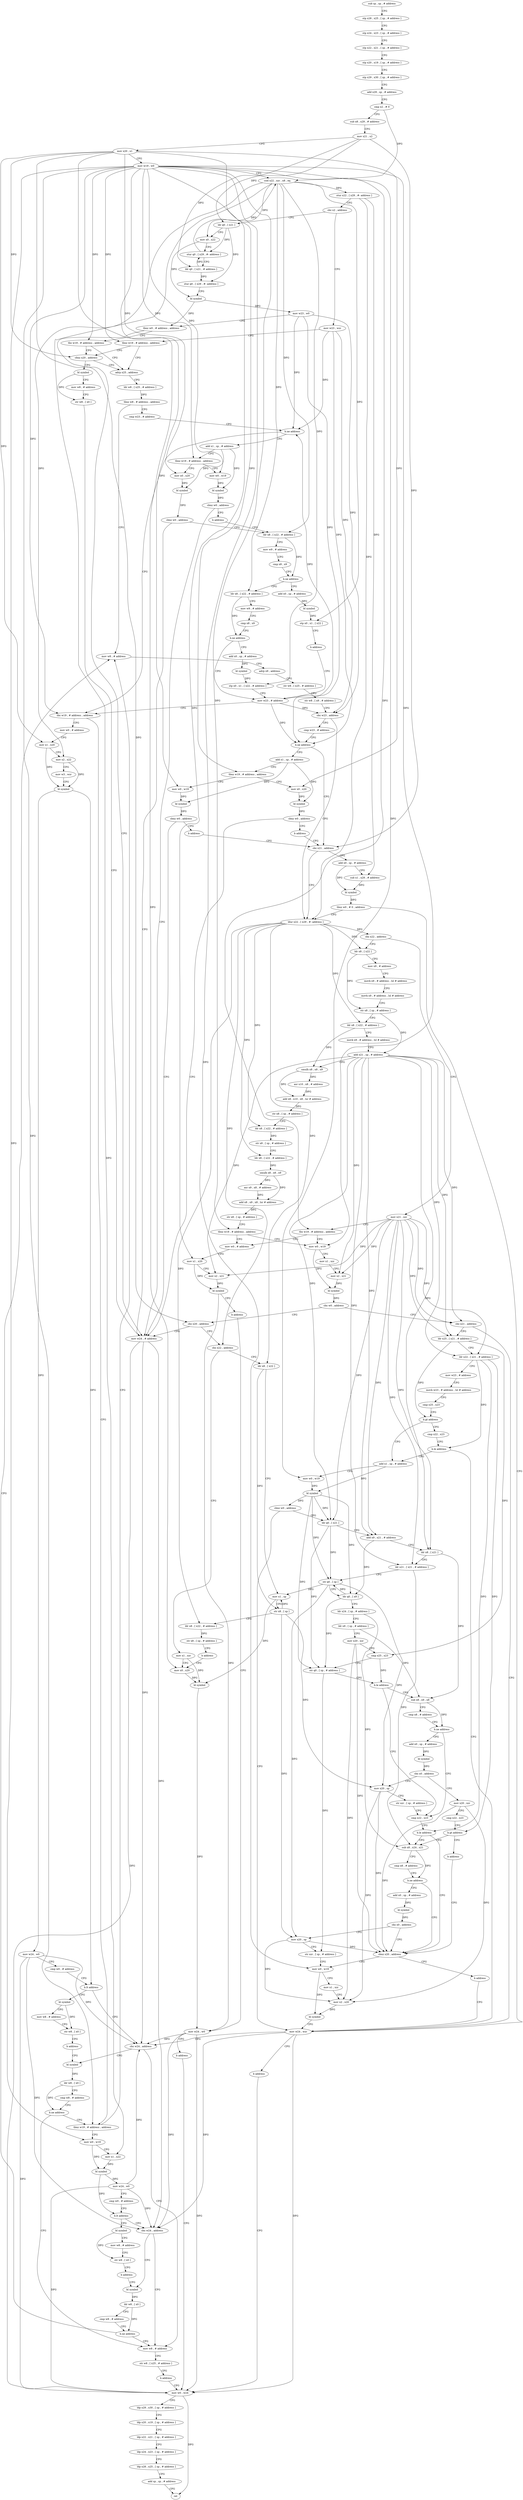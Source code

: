 digraph "func" {
"4260440" [label = "sub sp , sp , # address" ]
"4260444" [label = "stp x28 , x25 , [ sp , # address ]" ]
"4260448" [label = "stp x24 , x23 , [ sp , # address ]" ]
"4260452" [label = "stp x22 , x21 , [ sp , # address ]" ]
"4260456" [label = "stp x20 , x19 , [ sp , # address ]" ]
"4260460" [label = "stp x29 , x30 , [ sp , # address ]" ]
"4260464" [label = "add x29 , sp , # address" ]
"4260468" [label = "cmp x2 , # 0" ]
"4260472" [label = "sub x8 , x29 , # address" ]
"4260476" [label = "mov x21 , x2" ]
"4260480" [label = "mov x20 , x1" ]
"4260484" [label = "mov w19 , w0" ]
"4260488" [label = "csel x22 , xzr , x8 , eq" ]
"4260492" [label = "stur x22 , [ x29 , #- address ]" ]
"4260496" [label = "cbz x2 , address" ]
"4260588" [label = "mov w23 , wzr" ]
"4260500" [label = "ldr q0 , [ x21 ]" ]
"4260592" [label = "tbnz w19 , # address , address" ]
"4260536" [label = "cbnz x20 , address" ]
"4260596" [label = "adrp x25 , address" ]
"4260504" [label = "mov x0 , x22" ]
"4260508" [label = "stur q0 , [ x29 , #- address ]" ]
"4260512" [label = "ldr q0 , [ x21 , # address ]" ]
"4260516" [label = "stur q0 , [ x29 , #- address ]" ]
"4260520" [label = "bl symbol" ]
"4260524" [label = "mov w23 , w0" ]
"4260528" [label = "tbnz w0 , # address , address" ]
"4260552" [label = "mov w24 , # address" ]
"4260532" [label = "tbz w19 , # address , address" ]
"4260540" [label = "bl symbol" ]
"4260600" [label = "ldr w8 , [ x25 , # address ]" ]
"4260604" [label = "tbnz w8 , # address , address" ]
"4260852" [label = "mov w8 , # address" ]
"4260608" [label = "cmp w23 , # address" ]
"4260556" [label = "mov w0 , w24" ]
"4260544" [label = "mov w8 , # address" ]
"4260548" [label = "str w8 , [ x0 ]" ]
"4260856" [label = "adrp x9 , address" ]
"4260860" [label = "str w8 , [ x25 , # address ]" ]
"4260864" [label = "str w8 , [ x9 , # address ]" ]
"4260868" [label = "cbz w23 , address" ]
"4260900" [label = "ldur x22 , [ x29 , #- address ]" ]
"4260872" [label = "cmp w23 , # address" ]
"4260612" [label = "b.ne address" ]
"4260716" [label = "tbz w19 , # address , address" ]
"4260616" [label = "add x1 , sp , # address" ]
"4260904" [label = "cbz x22 , address" ]
"4261076" [label = "mov x21 , xzr" ]
"4260908" [label = "ldr x8 , [ x22 ]" ]
"4260876" [label = "b.ne address" ]
"4261052" [label = "add x1 , sp , # address" ]
"4260880" [label = "cbz x21 , address" ]
"4260788" [label = "tbnz w19 , # address , address" ]
"4260720" [label = "mov w0 , # address" ]
"4260620" [label = "tbnz w19 , # address , address" ]
"4260640" [label = "mov x0 , x20" ]
"4260624" [label = "mov w0 , w19" ]
"4261080" [label = "tbz w19 , # address , address" ]
"4260988" [label = "mov w0 , w19" ]
"4261084" [label = "mov w0 , # address" ]
"4260912" [label = "mov x9 , # address" ]
"4260916" [label = "movk x9 , # address , lsl # address" ]
"4260920" [label = "movk x9 , # address , lsl # address" ]
"4260924" [label = "str x8 , [ sp , # address ]" ]
"4260928" [label = "ldr x8 , [ x22 , # address ]" ]
"4260932" [label = "movk x9 , # address , lsl # address" ]
"4260936" [label = "add x21 , sp , # address" ]
"4260940" [label = "smulh x8 , x8 , x9" ]
"4260944" [label = "asr x10 , x8 , # address" ]
"4260948" [label = "add x8 , x10 , x8 , lsr # address" ]
"4260952" [label = "str x8 , [ sp , # address ]" ]
"4260956" [label = "ldr x8 , [ x22 , # address ]" ]
"4260960" [label = "str x8 , [ sp , # address ]" ]
"4260964" [label = "ldr x8 , [ x22 , # address ]" ]
"4260968" [label = "smulh x8 , x8 , x9" ]
"4260972" [label = "asr x9 , x8 , # address" ]
"4260976" [label = "add x8 , x9 , x8 , lsr # address" ]
"4260980" [label = "str x8 , [ sp , # address ]" ]
"4260984" [label = "tbnz w19 , # address , address" ]
"4261056" [label = "tbnz w19 , # address , address" ]
"4261244" [label = "mov x0 , x20" ]
"4261060" [label = "mov w0 , w19" ]
"4260884" [label = "add x0 , sp , # address" ]
"4260792" [label = "mov w0 , w19" ]
"4260724" [label = "mov x1 , x20" ]
"4260728" [label = "mov x2 , x22" ]
"4260732" [label = "mov w3 , wzr" ]
"4260736" [label = "bl symbol" ]
"4260740" [label = "mov w24 , w0" ]
"4260744" [label = "cmp w0 , # address" ]
"4260748" [label = "b.lt address" ]
"4260768" [label = "cbz w24 , address" ]
"4260752" [label = "bl symbol" ]
"4260644" [label = "bl symbol" ]
"4260648" [label = "cbnz w0 , address" ]
"4260652" [label = "ldr x8 , [ x22 , # address ]" ]
"4260628" [label = "bl symbol" ]
"4260632" [label = "cbnz w0 , address" ]
"4260636" [label = "b address" ]
"4260992" [label = "mov x1 , xzr" ]
"4260996" [label = "mov x2 , x21" ]
"4261000" [label = "bl symbol" ]
"4261004" [label = "cbz w0 , address" ]
"4261104" [label = "cbz x21 , address" ]
"4261008" [label = "cbz x20 , address" ]
"4261088" [label = "mov x1 , x20" ]
"4261092" [label = "mov x2 , x21" ]
"4261096" [label = "bl symbol" ]
"4261100" [label = "b address" ]
"4261272" [label = "mov w24 , w0" ]
"4261248" [label = "bl symbol" ]
"4261252" [label = "cbnz w0 , address" ]
"4261256" [label = "b address" ]
"4261064" [label = "bl symbol" ]
"4261068" [label = "cbnz w0 , address" ]
"4261072" [label = "b address" ]
"4260888" [label = "sub x1 , x29 , # address" ]
"4260892" [label = "bl symbol" ]
"4260896" [label = "tbnz w0 , # 0 , address" ]
"4261352" [label = "mov w24 , wzr" ]
"4260796" [label = "mov x1 , x22" ]
"4260800" [label = "bl symbol" ]
"4260804" [label = "mov w24 , w0" ]
"4260808" [label = "cmp w0 , # address" ]
"4260812" [label = "b.lt address" ]
"4260832" [label = "cbz w24 , address" ]
"4260816" [label = "bl symbol" ]
"4261040" [label = "mov w8 , # address" ]
"4260772" [label = "bl symbol" ]
"4260756" [label = "mov w8 , # address" ]
"4260760" [label = "str w8 , [ x0 ]" ]
"4260764" [label = "b address" ]
"4260656" [label = "mov w9 , # address" ]
"4260660" [label = "cmp x8 , x9" ]
"4260664" [label = "b.ne address" ]
"4260684" [label = "ldr x8 , [ x22 , # address ]" ]
"4260668" [label = "add x0 , sp , # address" ]
"4261108" [label = "ldr x25 , [ x21 , # address ]" ]
"4261012" [label = "cbz x22 , address" ]
"4261276" [label = "b address" ]
"4261356" [label = "b address" ]
"4260836" [label = "bl symbol" ]
"4260820" [label = "mov w8 , # address" ]
"4260824" [label = "str w8 , [ x0 ]" ]
"4260828" [label = "b address" ]
"4261044" [label = "str w8 , [ x25 , # address ]" ]
"4261048" [label = "b address" ]
"4260776" [label = "ldr w8 , [ x0 ]" ]
"4260780" [label = "cmp w8 , # address" ]
"4260784" [label = "b.ne address" ]
"4260688" [label = "mov w9 , # address" ]
"4260692" [label = "cmp x8 , x9" ]
"4260696" [label = "b.ne address" ]
"4260712" [label = "mov w23 , # address" ]
"4260700" [label = "add x0 , sp , # address" ]
"4260672" [label = "bl symbol" ]
"4260676" [label = "stp x0 , x1 , [ x22 ]" ]
"4260680" [label = "b address" ]
"4261112" [label = "ldr x22 , [ x21 , # address ]" ]
"4261116" [label = "mov w23 , # address" ]
"4261120" [label = "movk w23 , # address , lsl # address" ]
"4261124" [label = "cmp x25 , x23" ]
"4261128" [label = "b.gt address" ]
"4261140" [label = "add x1 , sp , # address" ]
"4261132" [label = "cmp x22 , x23" ]
"4261260" [label = "mov x1 , xzr" ]
"4261016" [label = "ldr x8 , [ x22 ]" ]
"4260560" [label = "ldp x29 , x30 , [ sp , # address ]" ]
"4260564" [label = "ldp x20 , x19 , [ sp , # address ]" ]
"4260568" [label = "ldp x22 , x21 , [ sp , # address ]" ]
"4260572" [label = "ldp x24 , x23 , [ sp , # address ]" ]
"4260576" [label = "ldp x28 , x25 , [ sp , # address ]" ]
"4260580" [label = "add sp , sp , # address" ]
"4260584" [label = "ret" ]
"4260840" [label = "ldr w8 , [ x0 ]" ]
"4260844" [label = "cmp w8 , # address" ]
"4260848" [label = "b.ne address" ]
"4260704" [label = "bl symbol" ]
"4260708" [label = "stp x0 , x1 , [ x22 , # address ]" ]
"4261144" [label = "mov w0 , w19" ]
"4261148" [label = "bl symbol" ]
"4261152" [label = "cbnz w0 , address" ]
"4261156" [label = "ldr q0 , [ x21 ]" ]
"4261136" [label = "b.le address" ]
"4261264" [label = "mov x0 , x20" ]
"4261020" [label = "mov x1 , sp" ]
"4261024" [label = "str x8 , [ sp ]" ]
"4261028" [label = "ldr x8 , [ x22 , # address ]" ]
"4261032" [label = "str x8 , [ sp , # address ]" ]
"4261036" [label = "b address" ]
"4261160" [label = "add x9 , x21 , # address" ]
"4261164" [label = "ldr x8 , [ x21 ]" ]
"4261168" [label = "ldr x21 , [ x21 , # address ]" ]
"4261172" [label = "str q0 , [ sp ]" ]
"4261176" [label = "ldr q0 , [ x9 ]" ]
"4261180" [label = "ldr x24 , [ sp , # address ]" ]
"4261184" [label = "ldr x9 , [ sp , # address ]" ]
"4261188" [label = "mov x20 , xzr" ]
"4261192" [label = "cmp x25 , x23" ]
"4261196" [label = "str q0 , [ sp , # address ]" ]
"4261200" [label = "b.le address" ]
"4261288" [label = "cmp x22 , x23" ]
"4261204" [label = "sub x8 , x9 , x8" ]
"4261268" [label = "bl symbol" ]
"4261292" [label = "b.le address" ]
"4261320" [label = "cbnz x20 , address" ]
"4261296" [label = "sub x8 , x24 , x21" ]
"4261208" [label = "cmp x8 , # address" ]
"4261212" [label = "b.ne address" ]
"4261216" [label = "add x0 , sp , # address" ]
"4261336" [label = "mov w0 , w19" ]
"4261324" [label = "b address" ]
"4261300" [label = "cmp x8 , # address" ]
"4261304" [label = "b.ne address" ]
"4261308" [label = "add x0 , sp , # address" ]
"4261220" [label = "bl symbol" ]
"4261224" [label = "cbz x0 , address" ]
"4261280" [label = "mov x20 , sp" ]
"4261228" [label = "mov x20 , xzr" ]
"4261340" [label = "mov x1 , xzr" ]
"4261344" [label = "mov x2 , x20" ]
"4261348" [label = "bl symbol" ]
"4261312" [label = "bl symbol" ]
"4261316" [label = "cbz x0 , address" ]
"4261328" [label = "mov x20 , sp" ]
"4261284" [label = "str xzr , [ sp , # address ]" ]
"4261232" [label = "cmp x22 , x23" ]
"4261236" [label = "b.gt address" ]
"4261240" [label = "b address" ]
"4261332" [label = "str xzr , [ sp , # address ]" ]
"4260440" -> "4260444" [ label = "CFG" ]
"4260444" -> "4260448" [ label = "CFG" ]
"4260448" -> "4260452" [ label = "CFG" ]
"4260452" -> "4260456" [ label = "CFG" ]
"4260456" -> "4260460" [ label = "CFG" ]
"4260460" -> "4260464" [ label = "CFG" ]
"4260464" -> "4260468" [ label = "CFG" ]
"4260468" -> "4260472" [ label = "CFG" ]
"4260468" -> "4260488" [ label = "DFG" ]
"4260472" -> "4260476" [ label = "CFG" ]
"4260476" -> "4260480" [ label = "CFG" ]
"4260476" -> "4260500" [ label = "DFG" ]
"4260476" -> "4260512" [ label = "DFG" ]
"4260476" -> "4260880" [ label = "DFG" ]
"4260480" -> "4260484" [ label = "CFG" ]
"4260480" -> "4260536" [ label = "DFG" ]
"4260480" -> "4260724" [ label = "DFG" ]
"4260480" -> "4260640" [ label = "DFG" ]
"4260480" -> "4261088" [ label = "DFG" ]
"4260480" -> "4261244" [ label = "DFG" ]
"4260480" -> "4261008" [ label = "DFG" ]
"4260480" -> "4261264" [ label = "DFG" ]
"4260484" -> "4260488" [ label = "CFG" ]
"4260484" -> "4260592" [ label = "DFG" ]
"4260484" -> "4260532" [ label = "DFG" ]
"4260484" -> "4260716" [ label = "DFG" ]
"4260484" -> "4260620" [ label = "DFG" ]
"4260484" -> "4261080" [ label = "DFG" ]
"4260484" -> "4260984" [ label = "DFG" ]
"4260484" -> "4261056" [ label = "DFG" ]
"4260484" -> "4260788" [ label = "DFG" ]
"4260484" -> "4260624" [ label = "DFG" ]
"4260484" -> "4260988" [ label = "DFG" ]
"4260484" -> "4261060" [ label = "DFG" ]
"4260484" -> "4260792" [ label = "DFG" ]
"4260484" -> "4261144" [ label = "DFG" ]
"4260484" -> "4261336" [ label = "DFG" ]
"4260488" -> "4260492" [ label = "DFG" ]
"4260488" -> "4260504" [ label = "DFG" ]
"4260488" -> "4260728" [ label = "DFG" ]
"4260488" -> "4260796" [ label = "DFG" ]
"4260488" -> "4260652" [ label = "DFG" ]
"4260488" -> "4260684" [ label = "DFG" ]
"4260488" -> "4260676" [ label = "DFG" ]
"4260488" -> "4260708" [ label = "DFG" ]
"4260492" -> "4260496" [ label = "CFG" ]
"4260492" -> "4260900" [ label = "DFG" ]
"4260492" -> "4260888" [ label = "DFG" ]
"4260496" -> "4260588" [ label = "CFG" ]
"4260496" -> "4260500" [ label = "CFG" ]
"4260588" -> "4260592" [ label = "CFG" ]
"4260588" -> "4260868" [ label = "DFG" ]
"4260588" -> "4260612" [ label = "DFG" ]
"4260588" -> "4260876" [ label = "DFG" ]
"4260500" -> "4260504" [ label = "CFG" ]
"4260500" -> "4260508" [ label = "DFG" ]
"4260500" -> "4260516" [ label = "DFG" ]
"4260592" -> "4260536" [ label = "CFG" ]
"4260592" -> "4260596" [ label = "CFG" ]
"4260536" -> "4260596" [ label = "CFG" ]
"4260536" -> "4260540" [ label = "CFG" ]
"4260596" -> "4260600" [ label = "CFG" ]
"4260504" -> "4260508" [ label = "CFG" ]
"4260504" -> "4260520" [ label = "DFG" ]
"4260508" -> "4260512" [ label = "CFG" ]
"4260508" -> "4260488" [ label = "DFG" ]
"4260512" -> "4260516" [ label = "DFG" ]
"4260512" -> "4260508" [ label = "DFG" ]
"4260516" -> "4260520" [ label = "CFG" ]
"4260520" -> "4260524" [ label = "DFG" ]
"4260520" -> "4260528" [ label = "DFG" ]
"4260524" -> "4260528" [ label = "CFG" ]
"4260524" -> "4260868" [ label = "DFG" ]
"4260524" -> "4260612" [ label = "DFG" ]
"4260524" -> "4260876" [ label = "DFG" ]
"4260528" -> "4260552" [ label = "CFG" ]
"4260528" -> "4260532" [ label = "CFG" ]
"4260552" -> "4260556" [ label = "DFG" ]
"4260552" -> "4260768" [ label = "DFG" ]
"4260552" -> "4260832" [ label = "DFG" ]
"4260532" -> "4260596" [ label = "CFG" ]
"4260532" -> "4260536" [ label = "CFG" ]
"4260540" -> "4260544" [ label = "CFG" ]
"4260540" -> "4260548" [ label = "DFG" ]
"4260600" -> "4260604" [ label = "DFG" ]
"4260604" -> "4260852" [ label = "CFG" ]
"4260604" -> "4260608" [ label = "CFG" ]
"4260852" -> "4260856" [ label = "CFG" ]
"4260608" -> "4260612" [ label = "CFG" ]
"4260556" -> "4260560" [ label = "CFG" ]
"4260556" -> "4260584" [ label = "DFG" ]
"4260544" -> "4260548" [ label = "CFG" ]
"4260548" -> "4260552" [ label = "CFG" ]
"4260856" -> "4260860" [ label = "CFG" ]
"4260860" -> "4260864" [ label = "CFG" ]
"4260864" -> "4260868" [ label = "CFG" ]
"4260868" -> "4260900" [ label = "CFG" ]
"4260868" -> "4260872" [ label = "CFG" ]
"4260900" -> "4260904" [ label = "DFG" ]
"4260900" -> "4260908" [ label = "DFG" ]
"4260900" -> "4260928" [ label = "DFG" ]
"4260900" -> "4260956" [ label = "DFG" ]
"4260900" -> "4260964" [ label = "DFG" ]
"4260900" -> "4261012" [ label = "DFG" ]
"4260900" -> "4261016" [ label = "DFG" ]
"4260900" -> "4261028" [ label = "DFG" ]
"4260872" -> "4260876" [ label = "CFG" ]
"4260612" -> "4260716" [ label = "CFG" ]
"4260612" -> "4260616" [ label = "CFG" ]
"4260716" -> "4260788" [ label = "CFG" ]
"4260716" -> "4260720" [ label = "CFG" ]
"4260616" -> "4260620" [ label = "CFG" ]
"4260616" -> "4260644" [ label = "DFG" ]
"4260616" -> "4260628" [ label = "DFG" ]
"4260904" -> "4261076" [ label = "CFG" ]
"4260904" -> "4260908" [ label = "CFG" ]
"4261076" -> "4261080" [ label = "CFG" ]
"4261076" -> "4260996" [ label = "DFG" ]
"4261076" -> "4261092" [ label = "DFG" ]
"4261076" -> "4261104" [ label = "DFG" ]
"4261076" -> "4261108" [ label = "DFG" ]
"4261076" -> "4261112" [ label = "DFG" ]
"4261076" -> "4261156" [ label = "DFG" ]
"4261076" -> "4261160" [ label = "DFG" ]
"4261076" -> "4261164" [ label = "DFG" ]
"4261076" -> "4261168" [ label = "DFG" ]
"4260908" -> "4260912" [ label = "CFG" ]
"4260908" -> "4260924" [ label = "DFG" ]
"4260876" -> "4261052" [ label = "CFG" ]
"4260876" -> "4260880" [ label = "CFG" ]
"4261052" -> "4261056" [ label = "CFG" ]
"4261052" -> "4261248" [ label = "DFG" ]
"4261052" -> "4261064" [ label = "DFG" ]
"4260880" -> "4260900" [ label = "CFG" ]
"4260880" -> "4260884" [ label = "CFG" ]
"4260788" -> "4260852" [ label = "CFG" ]
"4260788" -> "4260792" [ label = "CFG" ]
"4260720" -> "4260724" [ label = "CFG" ]
"4260620" -> "4260640" [ label = "CFG" ]
"4260620" -> "4260624" [ label = "CFG" ]
"4260640" -> "4260644" [ label = "DFG" ]
"4260624" -> "4260628" [ label = "DFG" ]
"4261080" -> "4260988" [ label = "CFG" ]
"4261080" -> "4261084" [ label = "CFG" ]
"4260988" -> "4260992" [ label = "CFG" ]
"4260988" -> "4261000" [ label = "DFG" ]
"4261084" -> "4261088" [ label = "CFG" ]
"4260912" -> "4260916" [ label = "CFG" ]
"4260916" -> "4260920" [ label = "CFG" ]
"4260920" -> "4260924" [ label = "CFG" ]
"4260924" -> "4260928" [ label = "CFG" ]
"4260924" -> "4260936" [ label = "DFG" ]
"4260928" -> "4260932" [ label = "CFG" ]
"4260928" -> "4260940" [ label = "DFG" ]
"4260932" -> "4260936" [ label = "CFG" ]
"4260936" -> "4260940" [ label = "CFG" ]
"4260936" -> "4260996" [ label = "DFG" ]
"4260936" -> "4261092" [ label = "DFG" ]
"4260936" -> "4261104" [ label = "DFG" ]
"4260936" -> "4261108" [ label = "DFG" ]
"4260936" -> "4261112" [ label = "DFG" ]
"4260936" -> "4261156" [ label = "DFG" ]
"4260936" -> "4261160" [ label = "DFG" ]
"4260936" -> "4261164" [ label = "DFG" ]
"4260936" -> "4261168" [ label = "DFG" ]
"4260940" -> "4260944" [ label = "DFG" ]
"4260940" -> "4260948" [ label = "DFG" ]
"4260944" -> "4260948" [ label = "DFG" ]
"4260948" -> "4260952" [ label = "DFG" ]
"4260952" -> "4260956" [ label = "CFG" ]
"4260956" -> "4260960" [ label = "DFG" ]
"4260960" -> "4260964" [ label = "CFG" ]
"4260964" -> "4260968" [ label = "DFG" ]
"4260968" -> "4260972" [ label = "DFG" ]
"4260968" -> "4260976" [ label = "DFG" ]
"4260972" -> "4260976" [ label = "DFG" ]
"4260976" -> "4260980" [ label = "DFG" ]
"4260980" -> "4260984" [ label = "CFG" ]
"4260984" -> "4261084" [ label = "CFG" ]
"4260984" -> "4260988" [ label = "CFG" ]
"4261056" -> "4261244" [ label = "CFG" ]
"4261056" -> "4261060" [ label = "CFG" ]
"4261244" -> "4261248" [ label = "DFG" ]
"4261060" -> "4261064" [ label = "DFG" ]
"4260884" -> "4260888" [ label = "CFG" ]
"4260884" -> "4260892" [ label = "DFG" ]
"4260792" -> "4260796" [ label = "CFG" ]
"4260792" -> "4260800" [ label = "DFG" ]
"4260724" -> "4260728" [ label = "CFG" ]
"4260724" -> "4260736" [ label = "DFG" ]
"4260728" -> "4260732" [ label = "CFG" ]
"4260728" -> "4260736" [ label = "DFG" ]
"4260732" -> "4260736" [ label = "CFG" ]
"4260736" -> "4260740" [ label = "DFG" ]
"4260736" -> "4260748" [ label = "DFG" ]
"4260740" -> "4260744" [ label = "CFG" ]
"4260740" -> "4260556" [ label = "DFG" ]
"4260740" -> "4260768" [ label = "DFG" ]
"4260740" -> "4260832" [ label = "DFG" ]
"4260744" -> "4260748" [ label = "CFG" ]
"4260748" -> "4260768" [ label = "CFG" ]
"4260748" -> "4260752" [ label = "CFG" ]
"4260768" -> "4261040" [ label = "CFG" ]
"4260768" -> "4260772" [ label = "CFG" ]
"4260752" -> "4260756" [ label = "CFG" ]
"4260752" -> "4260760" [ label = "DFG" ]
"4260644" -> "4260648" [ label = "DFG" ]
"4260648" -> "4260552" [ label = "CFG" ]
"4260648" -> "4260652" [ label = "CFG" ]
"4260652" -> "4260656" [ label = "CFG" ]
"4260652" -> "4260664" [ label = "DFG" ]
"4260628" -> "4260632" [ label = "DFG" ]
"4260632" -> "4260552" [ label = "CFG" ]
"4260632" -> "4260636" [ label = "CFG" ]
"4260636" -> "4260652" [ label = "CFG" ]
"4260992" -> "4260996" [ label = "CFG" ]
"4260996" -> "4261000" [ label = "DFG" ]
"4261000" -> "4261004" [ label = "DFG" ]
"4261004" -> "4261104" [ label = "CFG" ]
"4261004" -> "4261008" [ label = "CFG" ]
"4261104" -> "4261352" [ label = "CFG" ]
"4261104" -> "4261108" [ label = "CFG" ]
"4261008" -> "4260552" [ label = "CFG" ]
"4261008" -> "4261012" [ label = "CFG" ]
"4261088" -> "4261092" [ label = "CFG" ]
"4261088" -> "4261096" [ label = "DFG" ]
"4261092" -> "4261096" [ label = "DFG" ]
"4261096" -> "4261100" [ label = "CFG" ]
"4261096" -> "4261272" [ label = "DFG" ]
"4261100" -> "4261272" [ label = "CFG" ]
"4261272" -> "4261276" [ label = "CFG" ]
"4261272" -> "4260556" [ label = "DFG" ]
"4261272" -> "4260768" [ label = "DFG" ]
"4261272" -> "4260832" [ label = "DFG" ]
"4261248" -> "4261252" [ label = "DFG" ]
"4261252" -> "4260552" [ label = "CFG" ]
"4261252" -> "4261256" [ label = "CFG" ]
"4261256" -> "4260880" [ label = "CFG" ]
"4261064" -> "4261068" [ label = "DFG" ]
"4261068" -> "4260552" [ label = "CFG" ]
"4261068" -> "4261072" [ label = "CFG" ]
"4261072" -> "4260880" [ label = "CFG" ]
"4260888" -> "4260892" [ label = "DFG" ]
"4260892" -> "4260896" [ label = "DFG" ]
"4260896" -> "4261352" [ label = "CFG" ]
"4260896" -> "4260900" [ label = "CFG" ]
"4261352" -> "4261356" [ label = "CFG" ]
"4261352" -> "4260556" [ label = "DFG" ]
"4261352" -> "4260768" [ label = "DFG" ]
"4261352" -> "4260832" [ label = "DFG" ]
"4260796" -> "4260800" [ label = "DFG" ]
"4260800" -> "4260804" [ label = "DFG" ]
"4260800" -> "4260812" [ label = "DFG" ]
"4260804" -> "4260808" [ label = "CFG" ]
"4260804" -> "4260556" [ label = "DFG" ]
"4260804" -> "4260768" [ label = "DFG" ]
"4260804" -> "4260832" [ label = "DFG" ]
"4260808" -> "4260812" [ label = "CFG" ]
"4260812" -> "4260832" [ label = "CFG" ]
"4260812" -> "4260816" [ label = "CFG" ]
"4260832" -> "4261040" [ label = "CFG" ]
"4260832" -> "4260836" [ label = "CFG" ]
"4260816" -> "4260820" [ label = "CFG" ]
"4260816" -> "4260824" [ label = "DFG" ]
"4261040" -> "4261044" [ label = "CFG" ]
"4260772" -> "4260776" [ label = "DFG" ]
"4260756" -> "4260760" [ label = "CFG" ]
"4260760" -> "4260764" [ label = "CFG" ]
"4260764" -> "4260772" [ label = "CFG" ]
"4260656" -> "4260660" [ label = "CFG" ]
"4260660" -> "4260664" [ label = "CFG" ]
"4260664" -> "4260684" [ label = "CFG" ]
"4260664" -> "4260668" [ label = "CFG" ]
"4260684" -> "4260688" [ label = "CFG" ]
"4260684" -> "4260696" [ label = "DFG" ]
"4260668" -> "4260672" [ label = "DFG" ]
"4261108" -> "4261112" [ label = "CFG" ]
"4261108" -> "4261128" [ label = "DFG" ]
"4261108" -> "4261192" [ label = "DFG" ]
"4261012" -> "4261260" [ label = "CFG" ]
"4261012" -> "4261016" [ label = "CFG" ]
"4261276" -> "4260556" [ label = "CFG" ]
"4261356" -> "4260556" [ label = "CFG" ]
"4260836" -> "4260840" [ label = "DFG" ]
"4260820" -> "4260824" [ label = "CFG" ]
"4260824" -> "4260828" [ label = "CFG" ]
"4260828" -> "4260836" [ label = "CFG" ]
"4261044" -> "4261048" [ label = "CFG" ]
"4261048" -> "4260556" [ label = "CFG" ]
"4260776" -> "4260780" [ label = "CFG" ]
"4260776" -> "4260784" [ label = "DFG" ]
"4260780" -> "4260784" [ label = "CFG" ]
"4260784" -> "4261040" [ label = "CFG" ]
"4260784" -> "4260788" [ label = "CFG" ]
"4260688" -> "4260692" [ label = "CFG" ]
"4260692" -> "4260696" [ label = "CFG" ]
"4260696" -> "4260712" [ label = "CFG" ]
"4260696" -> "4260700" [ label = "CFG" ]
"4260712" -> "4260716" [ label = "CFG" ]
"4260712" -> "4260868" [ label = "DFG" ]
"4260712" -> "4260612" [ label = "DFG" ]
"4260712" -> "4260876" [ label = "DFG" ]
"4260700" -> "4260704" [ label = "DFG" ]
"4260672" -> "4260676" [ label = "DFG" ]
"4260676" -> "4260680" [ label = "CFG" ]
"4260680" -> "4260712" [ label = "CFG" ]
"4261112" -> "4261116" [ label = "CFG" ]
"4261112" -> "4261136" [ label = "DFG" ]
"4261112" -> "4261292" [ label = "DFG" ]
"4261112" -> "4261236" [ label = "DFG" ]
"4261116" -> "4261120" [ label = "CFG" ]
"4261120" -> "4261124" [ label = "CFG" ]
"4261124" -> "4261128" [ label = "CFG" ]
"4261128" -> "4261140" [ label = "CFG" ]
"4261128" -> "4261132" [ label = "CFG" ]
"4261140" -> "4261144" [ label = "CFG" ]
"4261140" -> "4261148" [ label = "DFG" ]
"4261132" -> "4261136" [ label = "CFG" ]
"4261260" -> "4261264" [ label = "CFG" ]
"4261260" -> "4261268" [ label = "DFG" ]
"4261016" -> "4261020" [ label = "CFG" ]
"4261016" -> "4261024" [ label = "DFG" ]
"4260560" -> "4260564" [ label = "CFG" ]
"4260564" -> "4260568" [ label = "CFG" ]
"4260568" -> "4260572" [ label = "CFG" ]
"4260572" -> "4260576" [ label = "CFG" ]
"4260576" -> "4260580" [ label = "CFG" ]
"4260580" -> "4260584" [ label = "CFG" ]
"4260840" -> "4260844" [ label = "CFG" ]
"4260840" -> "4260848" [ label = "DFG" ]
"4260844" -> "4260848" [ label = "CFG" ]
"4260848" -> "4261040" [ label = "CFG" ]
"4260848" -> "4260852" [ label = "CFG" ]
"4260704" -> "4260708" [ label = "DFG" ]
"4260708" -> "4260712" [ label = "CFG" ]
"4261144" -> "4261148" [ label = "DFG" ]
"4261148" -> "4261152" [ label = "DFG" ]
"4261148" -> "4261156" [ label = "DFG" ]
"4261148" -> "4261172" [ label = "DFG" ]
"4261148" -> "4261176" [ label = "DFG" ]
"4261148" -> "4261196" [ label = "DFG" ]
"4261152" -> "4261352" [ label = "CFG" ]
"4261152" -> "4261156" [ label = "CFG" ]
"4261156" -> "4261160" [ label = "CFG" ]
"4261156" -> "4261172" [ label = "DFG" ]
"4261156" -> "4261196" [ label = "DFG" ]
"4261136" -> "4261352" [ label = "CFG" ]
"4261136" -> "4261140" [ label = "CFG" ]
"4261264" -> "4261268" [ label = "DFG" ]
"4261020" -> "4261024" [ label = "CFG" ]
"4261020" -> "4261268" [ label = "DFG" ]
"4261024" -> "4261028" [ label = "CFG" ]
"4261024" -> "4261020" [ label = "DFG" ]
"4261024" -> "4261280" [ label = "DFG" ]
"4261024" -> "4261328" [ label = "DFG" ]
"4261028" -> "4261032" [ label = "DFG" ]
"4261032" -> "4261036" [ label = "CFG" ]
"4261036" -> "4261264" [ label = "CFG" ]
"4261160" -> "4261164" [ label = "CFG" ]
"4261160" -> "4261176" [ label = "DFG" ]
"4261164" -> "4261168" [ label = "CFG" ]
"4261164" -> "4261204" [ label = "DFG" ]
"4261168" -> "4261172" [ label = "CFG" ]
"4261168" -> "4261296" [ label = "DFG" ]
"4261172" -> "4261176" [ label = "CFG" ]
"4261172" -> "4261020" [ label = "DFG" ]
"4261172" -> "4261280" [ label = "DFG" ]
"4261172" -> "4261328" [ label = "DFG" ]
"4261176" -> "4261180" [ label = "CFG" ]
"4261176" -> "4261172" [ label = "DFG" ]
"4261176" -> "4261196" [ label = "DFG" ]
"4261180" -> "4261184" [ label = "CFG" ]
"4261180" -> "4261296" [ label = "DFG" ]
"4261184" -> "4261188" [ label = "CFG" ]
"4261184" -> "4261204" [ label = "DFG" ]
"4261188" -> "4261192" [ label = "CFG" ]
"4261188" -> "4261320" [ label = "DFG" ]
"4261188" -> "4261344" [ label = "DFG" ]
"4261192" -> "4261196" [ label = "CFG" ]
"4261192" -> "4261200" [ label = "DFG" ]
"4261196" -> "4261200" [ label = "CFG" ]
"4261196" -> "4261332" [ label = "DFG" ]
"4261200" -> "4261288" [ label = "CFG" ]
"4261200" -> "4261204" [ label = "CFG" ]
"4261288" -> "4261292" [ label = "CFG" ]
"4261204" -> "4261208" [ label = "CFG" ]
"4261204" -> "4261212" [ label = "DFG" ]
"4261268" -> "4261272" [ label = "DFG" ]
"4261292" -> "4261320" [ label = "CFG" ]
"4261292" -> "4261296" [ label = "CFG" ]
"4261320" -> "4261336" [ label = "CFG" ]
"4261320" -> "4261324" [ label = "CFG" ]
"4261296" -> "4261300" [ label = "CFG" ]
"4261296" -> "4261304" [ label = "DFG" ]
"4261208" -> "4261212" [ label = "CFG" ]
"4261212" -> "4261288" [ label = "CFG" ]
"4261212" -> "4261216" [ label = "CFG" ]
"4261216" -> "4261220" [ label = "DFG" ]
"4261336" -> "4261340" [ label = "CFG" ]
"4261336" -> "4261348" [ label = "DFG" ]
"4261324" -> "4261352" [ label = "CFG" ]
"4261300" -> "4261304" [ label = "CFG" ]
"4261304" -> "4261320" [ label = "CFG" ]
"4261304" -> "4261308" [ label = "CFG" ]
"4261308" -> "4261312" [ label = "DFG" ]
"4261220" -> "4261224" [ label = "DFG" ]
"4261224" -> "4261280" [ label = "CFG" ]
"4261224" -> "4261228" [ label = "CFG" ]
"4261280" -> "4261284" [ label = "CFG" ]
"4261280" -> "4261320" [ label = "DFG" ]
"4261280" -> "4261344" [ label = "DFG" ]
"4261228" -> "4261232" [ label = "CFG" ]
"4261228" -> "4261320" [ label = "DFG" ]
"4261228" -> "4261344" [ label = "DFG" ]
"4261340" -> "4261344" [ label = "CFG" ]
"4261344" -> "4261348" [ label = "DFG" ]
"4261348" -> "4261352" [ label = "CFG" ]
"4261312" -> "4261316" [ label = "DFG" ]
"4261316" -> "4261328" [ label = "CFG" ]
"4261316" -> "4261320" [ label = "CFG" ]
"4261328" -> "4261332" [ label = "CFG" ]
"4261328" -> "4261320" [ label = "DFG" ]
"4261328" -> "4261344" [ label = "DFG" ]
"4261284" -> "4261288" [ label = "CFG" ]
"4261232" -> "4261236" [ label = "CFG" ]
"4261236" -> "4261296" [ label = "CFG" ]
"4261236" -> "4261240" [ label = "CFG" ]
"4261240" -> "4261320" [ label = "CFG" ]
"4261332" -> "4261336" [ label = "CFG" ]
}
